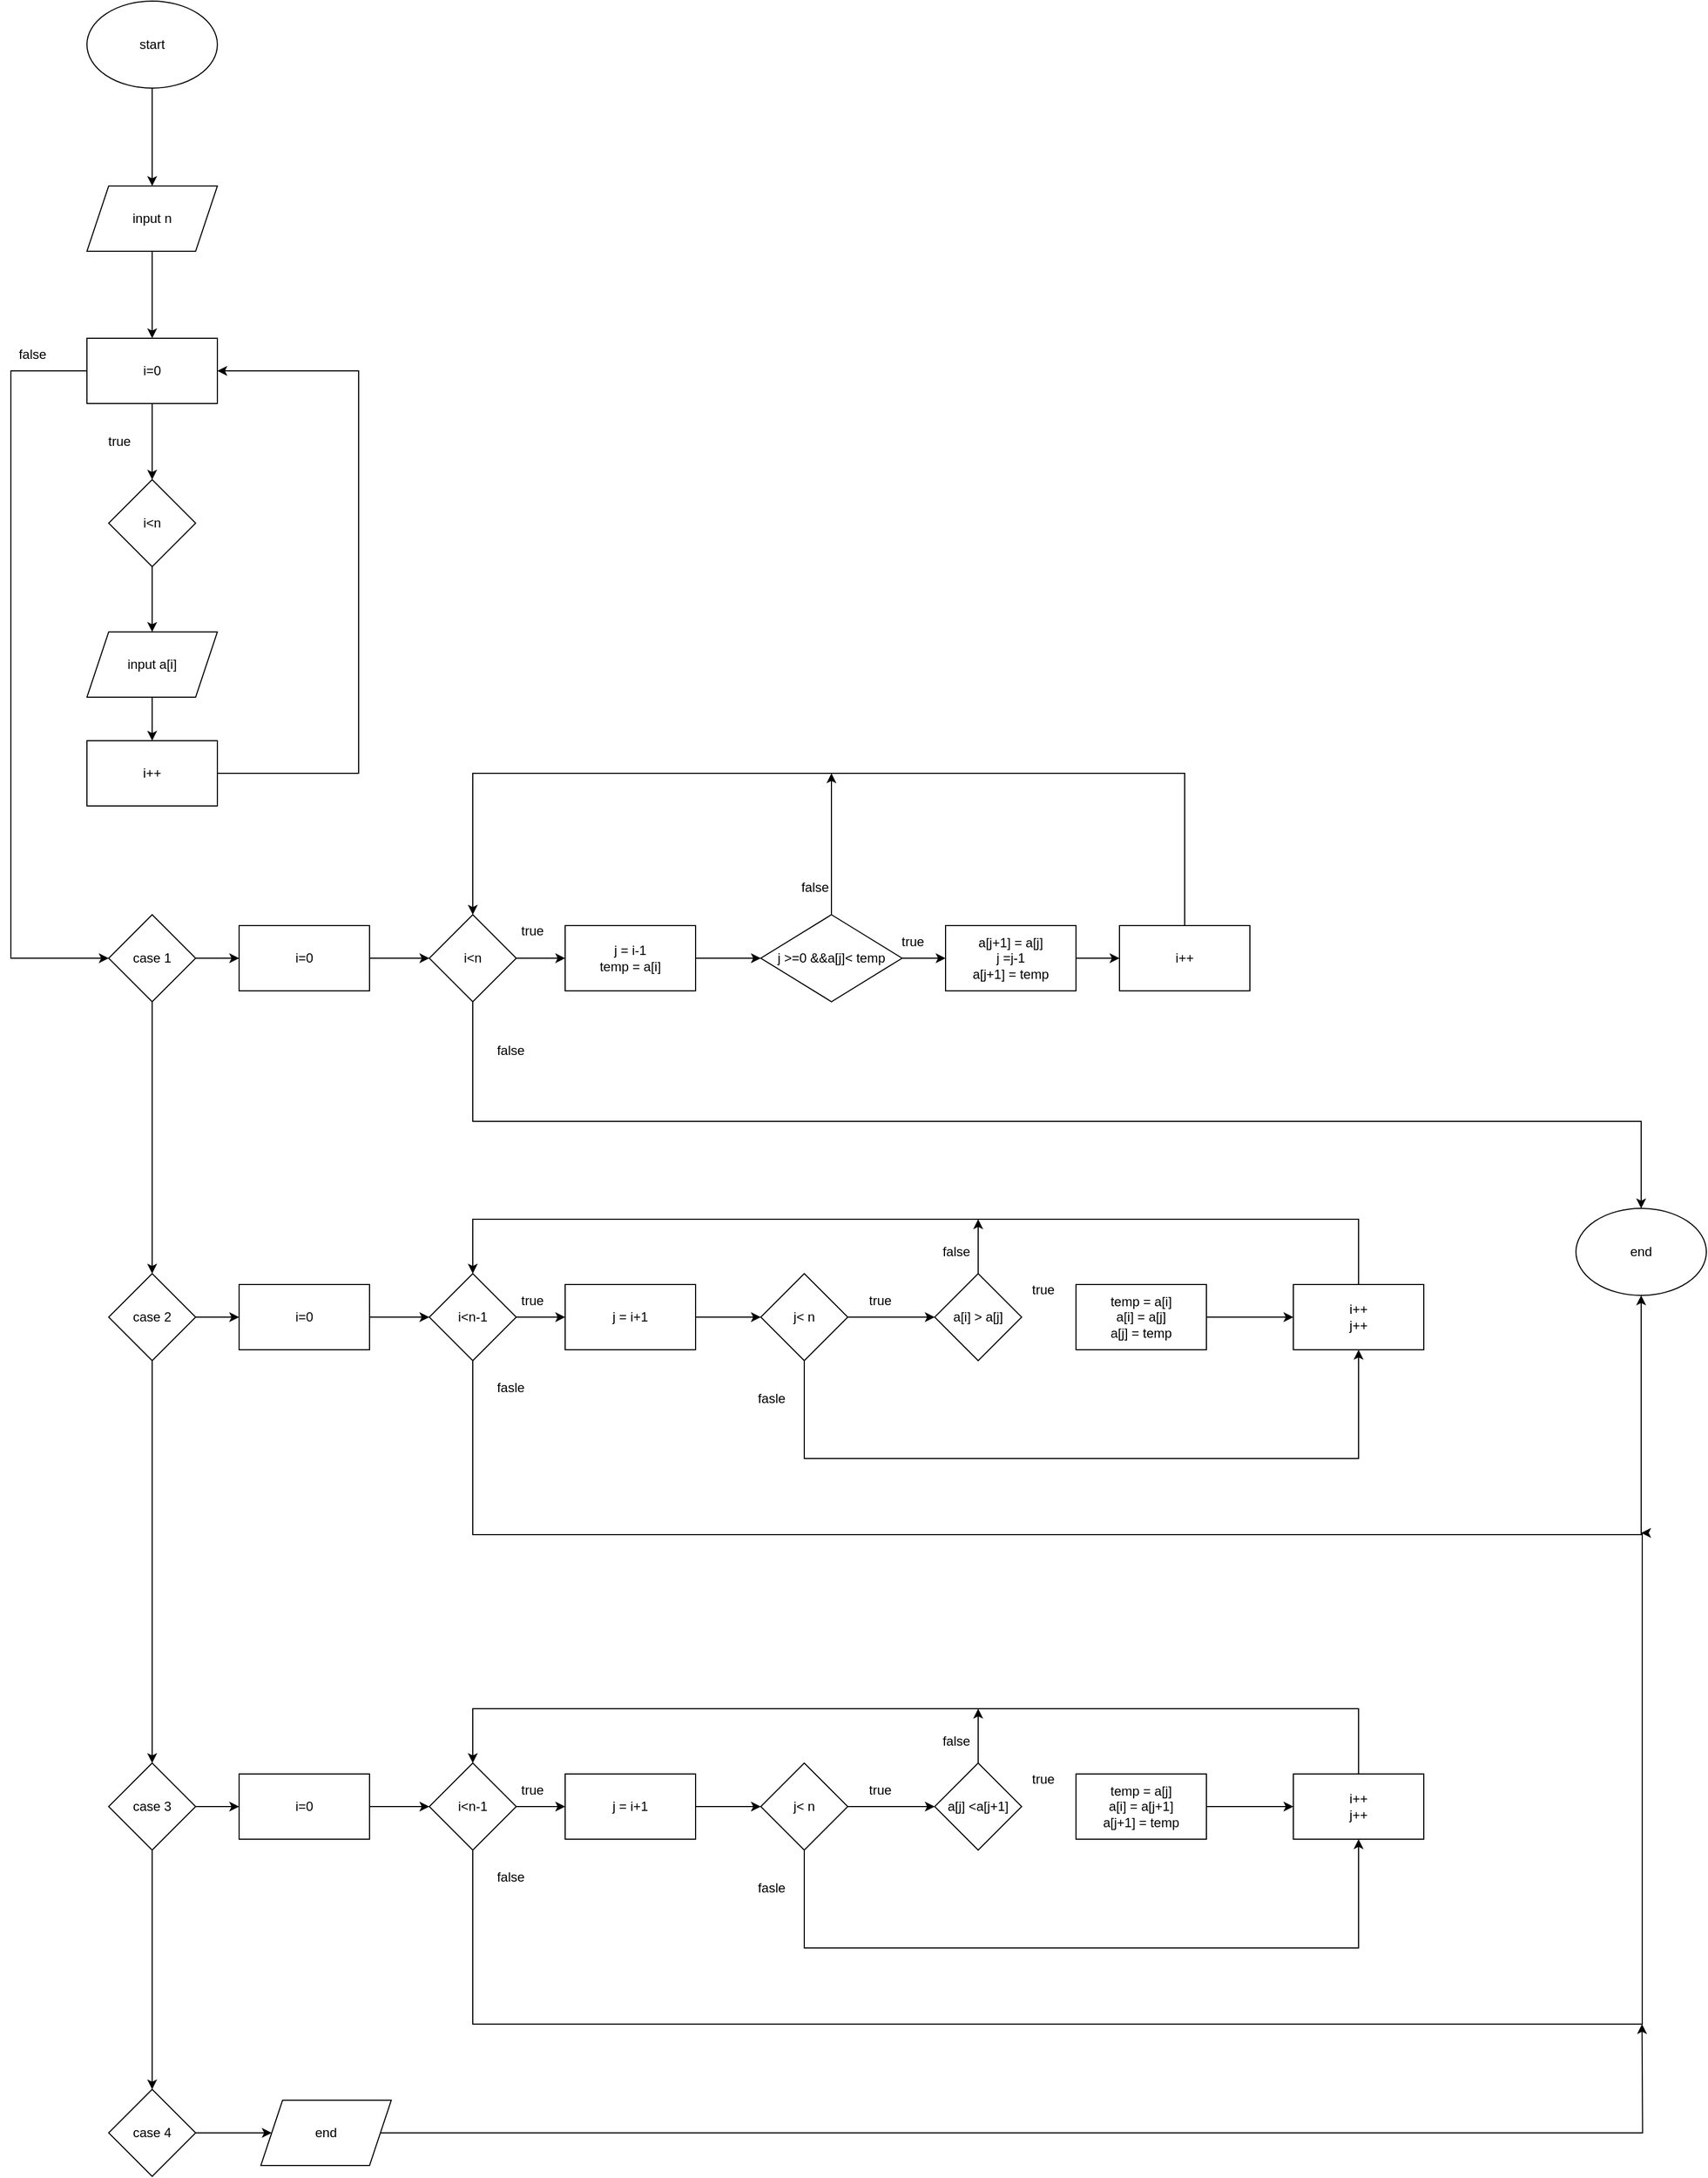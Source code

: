 <mxfile version="22.0.3" type="device">
  <diagram name="Page-1" id="k6vfNAXFA29AEZF9l9jf">
    <mxGraphModel dx="3000" dy="1774" grid="1" gridSize="10" guides="1" tooltips="1" connect="1" arrows="1" fold="1" page="1" pageScale="1" pageWidth="850" pageHeight="1100" math="0" shadow="0">
      <root>
        <mxCell id="0" />
        <mxCell id="1" parent="0" />
        <mxCell id="sLzO8iLMH5BmhepTDq8Z-3" value="" style="edgeStyle=orthogonalEdgeStyle;rounded=0;orthogonalLoop=1;jettySize=auto;html=1;" edge="1" parent="1" source="sLzO8iLMH5BmhepTDq8Z-1" target="sLzO8iLMH5BmhepTDq8Z-2">
          <mxGeometry relative="1" as="geometry" />
        </mxCell>
        <mxCell id="sLzO8iLMH5BmhepTDq8Z-1" value="start" style="ellipse;whiteSpace=wrap;html=1;" vertex="1" parent="1">
          <mxGeometry x="110" y="10" width="120" height="80" as="geometry" />
        </mxCell>
        <mxCell id="sLzO8iLMH5BmhepTDq8Z-8" value="" style="edgeStyle=orthogonalEdgeStyle;rounded=0;orthogonalLoop=1;jettySize=auto;html=1;" edge="1" parent="1" source="sLzO8iLMH5BmhepTDq8Z-2" target="sLzO8iLMH5BmhepTDq8Z-6">
          <mxGeometry relative="1" as="geometry" />
        </mxCell>
        <mxCell id="sLzO8iLMH5BmhepTDq8Z-2" value="input n" style="shape=parallelogram;perimeter=parallelogramPerimeter;whiteSpace=wrap;html=1;fixedSize=1;" vertex="1" parent="1">
          <mxGeometry x="110" y="180" width="120" height="60" as="geometry" />
        </mxCell>
        <mxCell id="sLzO8iLMH5BmhepTDq8Z-11" value="" style="edgeStyle=orthogonalEdgeStyle;rounded=0;orthogonalLoop=1;jettySize=auto;html=1;" edge="1" parent="1" source="sLzO8iLMH5BmhepTDq8Z-4" target="sLzO8iLMH5BmhepTDq8Z-10">
          <mxGeometry relative="1" as="geometry" />
        </mxCell>
        <mxCell id="sLzO8iLMH5BmhepTDq8Z-4" value="i&amp;lt;n" style="rhombus;whiteSpace=wrap;html=1;" vertex="1" parent="1">
          <mxGeometry x="130" y="450" width="80" height="80" as="geometry" />
        </mxCell>
        <mxCell id="sLzO8iLMH5BmhepTDq8Z-9" value="" style="edgeStyle=orthogonalEdgeStyle;rounded=0;orthogonalLoop=1;jettySize=auto;html=1;" edge="1" parent="1" source="sLzO8iLMH5BmhepTDq8Z-6" target="sLzO8iLMH5BmhepTDq8Z-4">
          <mxGeometry relative="1" as="geometry" />
        </mxCell>
        <mxCell id="sLzO8iLMH5BmhepTDq8Z-17" style="edgeStyle=orthogonalEdgeStyle;rounded=0;orthogonalLoop=1;jettySize=auto;html=1;entryX=0;entryY=0.5;entryDx=0;entryDy=0;" edge="1" parent="1" source="sLzO8iLMH5BmhepTDq8Z-6" target="sLzO8iLMH5BmhepTDq8Z-16">
          <mxGeometry relative="1" as="geometry">
            <Array as="points">
              <mxPoint x="40" y="350" />
              <mxPoint x="40" y="890" />
            </Array>
          </mxGeometry>
        </mxCell>
        <mxCell id="sLzO8iLMH5BmhepTDq8Z-6" value="i=0" style="whiteSpace=wrap;html=1;" vertex="1" parent="1">
          <mxGeometry x="110" y="320" width="120" height="60" as="geometry" />
        </mxCell>
        <mxCell id="sLzO8iLMH5BmhepTDq8Z-13" value="" style="edgeStyle=orthogonalEdgeStyle;rounded=0;orthogonalLoop=1;jettySize=auto;html=1;" edge="1" parent="1" source="sLzO8iLMH5BmhepTDq8Z-10" target="sLzO8iLMH5BmhepTDq8Z-12">
          <mxGeometry relative="1" as="geometry" />
        </mxCell>
        <mxCell id="sLzO8iLMH5BmhepTDq8Z-10" value="input a[i]" style="shape=parallelogram;perimeter=parallelogramPerimeter;whiteSpace=wrap;html=1;fixedSize=1;" vertex="1" parent="1">
          <mxGeometry x="110" y="590" width="120" height="60" as="geometry" />
        </mxCell>
        <mxCell id="sLzO8iLMH5BmhepTDq8Z-14" style="edgeStyle=orthogonalEdgeStyle;rounded=0;orthogonalLoop=1;jettySize=auto;html=1;entryX=1;entryY=0.5;entryDx=0;entryDy=0;" edge="1" parent="1" source="sLzO8iLMH5BmhepTDq8Z-12" target="sLzO8iLMH5BmhepTDq8Z-6">
          <mxGeometry relative="1" as="geometry">
            <Array as="points">
              <mxPoint x="360" y="720" />
              <mxPoint x="360" y="350" />
            </Array>
          </mxGeometry>
        </mxCell>
        <mxCell id="sLzO8iLMH5BmhepTDq8Z-12" value="i++" style="rounded=0;whiteSpace=wrap;html=1;" vertex="1" parent="1">
          <mxGeometry x="110" y="690" width="120" height="60" as="geometry" />
        </mxCell>
        <mxCell id="sLzO8iLMH5BmhepTDq8Z-15" value="true" style="text;html=1;strokeColor=none;fillColor=none;align=center;verticalAlign=middle;whiteSpace=wrap;rounded=0;" vertex="1" parent="1">
          <mxGeometry x="110" y="400" width="60" height="30" as="geometry" />
        </mxCell>
        <mxCell id="sLzO8iLMH5BmhepTDq8Z-20" value="" style="edgeStyle=orthogonalEdgeStyle;rounded=0;orthogonalLoop=1;jettySize=auto;html=1;" edge="1" parent="1" source="sLzO8iLMH5BmhepTDq8Z-16" target="sLzO8iLMH5BmhepTDq8Z-19">
          <mxGeometry relative="1" as="geometry" />
        </mxCell>
        <mxCell id="sLzO8iLMH5BmhepTDq8Z-55" value="" style="edgeStyle=orthogonalEdgeStyle;rounded=0;orthogonalLoop=1;jettySize=auto;html=1;" edge="1" parent="1" source="sLzO8iLMH5BmhepTDq8Z-16" target="sLzO8iLMH5BmhepTDq8Z-54">
          <mxGeometry relative="1" as="geometry" />
        </mxCell>
        <mxCell id="sLzO8iLMH5BmhepTDq8Z-16" value="case 1" style="rhombus;whiteSpace=wrap;html=1;" vertex="1" parent="1">
          <mxGeometry x="130" y="850" width="80" height="80" as="geometry" />
        </mxCell>
        <mxCell id="sLzO8iLMH5BmhepTDq8Z-18" value="false" style="text;html=1;strokeColor=none;fillColor=none;align=center;verticalAlign=middle;whiteSpace=wrap;rounded=0;" vertex="1" parent="1">
          <mxGeometry x="30" y="320" width="60" height="30" as="geometry" />
        </mxCell>
        <mxCell id="sLzO8iLMH5BmhepTDq8Z-22" value="" style="edgeStyle=orthogonalEdgeStyle;rounded=0;orthogonalLoop=1;jettySize=auto;html=1;" edge="1" parent="1" source="sLzO8iLMH5BmhepTDq8Z-19" target="sLzO8iLMH5BmhepTDq8Z-21">
          <mxGeometry relative="1" as="geometry" />
        </mxCell>
        <mxCell id="sLzO8iLMH5BmhepTDq8Z-19" value="i=0" style="rounded=0;whiteSpace=wrap;html=1;" vertex="1" parent="1">
          <mxGeometry x="250" y="860" width="120" height="60" as="geometry" />
        </mxCell>
        <mxCell id="sLzO8iLMH5BmhepTDq8Z-24" value="" style="edgeStyle=orthogonalEdgeStyle;rounded=0;orthogonalLoop=1;jettySize=auto;html=1;" edge="1" parent="1" source="sLzO8iLMH5BmhepTDq8Z-21">
          <mxGeometry relative="1" as="geometry">
            <mxPoint x="550" y="890" as="targetPoint" />
          </mxGeometry>
        </mxCell>
        <mxCell id="sLzO8iLMH5BmhepTDq8Z-39" style="edgeStyle=orthogonalEdgeStyle;rounded=0;orthogonalLoop=1;jettySize=auto;html=1;entryX=0.5;entryY=0;entryDx=0;entryDy=0;" edge="1" parent="1" source="sLzO8iLMH5BmhepTDq8Z-21" target="sLzO8iLMH5BmhepTDq8Z-38">
          <mxGeometry relative="1" as="geometry">
            <Array as="points">
              <mxPoint x="465" y="1040" />
              <mxPoint x="1540" y="1040" />
            </Array>
          </mxGeometry>
        </mxCell>
        <mxCell id="sLzO8iLMH5BmhepTDq8Z-21" value="i&amp;lt;n" style="rhombus;whiteSpace=wrap;html=1;" vertex="1" parent="1">
          <mxGeometry x="425" y="850" width="80" height="80" as="geometry" />
        </mxCell>
        <mxCell id="sLzO8iLMH5BmhepTDq8Z-28" value="" style="edgeStyle=orthogonalEdgeStyle;rounded=0;orthogonalLoop=1;jettySize=auto;html=1;" edge="1" parent="1" source="sLzO8iLMH5BmhepTDq8Z-25" target="sLzO8iLMH5BmhepTDq8Z-27">
          <mxGeometry relative="1" as="geometry" />
        </mxCell>
        <mxCell id="sLzO8iLMH5BmhepTDq8Z-25" value="j = i-1&lt;br&gt;temp = a[i]" style="whiteSpace=wrap;html=1;rounded=0;" vertex="1" parent="1">
          <mxGeometry x="550" y="860" width="120" height="60" as="geometry" />
        </mxCell>
        <mxCell id="sLzO8iLMH5BmhepTDq8Z-30" value="" style="edgeStyle=orthogonalEdgeStyle;rounded=0;orthogonalLoop=1;jettySize=auto;html=1;" edge="1" parent="1" source="sLzO8iLMH5BmhepTDq8Z-27" target="sLzO8iLMH5BmhepTDq8Z-29">
          <mxGeometry relative="1" as="geometry" />
        </mxCell>
        <mxCell id="sLzO8iLMH5BmhepTDq8Z-34" style="edgeStyle=orthogonalEdgeStyle;rounded=0;orthogonalLoop=1;jettySize=auto;html=1;" edge="1" parent="1" source="sLzO8iLMH5BmhepTDq8Z-27">
          <mxGeometry relative="1" as="geometry">
            <mxPoint x="795" y="720" as="targetPoint" />
          </mxGeometry>
        </mxCell>
        <mxCell id="sLzO8iLMH5BmhepTDq8Z-27" value="j &amp;gt;=0 &amp;amp;&amp;amp;a[j]&amp;lt; temp" style="rhombus;whiteSpace=wrap;html=1;" vertex="1" parent="1">
          <mxGeometry x="730" y="850" width="130" height="80" as="geometry" />
        </mxCell>
        <mxCell id="sLzO8iLMH5BmhepTDq8Z-57" value="" style="edgeStyle=orthogonalEdgeStyle;rounded=0;orthogonalLoop=1;jettySize=auto;html=1;" edge="1" parent="1" source="sLzO8iLMH5BmhepTDq8Z-29" target="sLzO8iLMH5BmhepTDq8Z-32">
          <mxGeometry relative="1" as="geometry" />
        </mxCell>
        <mxCell id="sLzO8iLMH5BmhepTDq8Z-29" value="a[j+1] = a[j]&lt;br&gt;j =j-1&lt;br&gt;a[j+1] = temp" style="rounded=0;whiteSpace=wrap;html=1;" vertex="1" parent="1">
          <mxGeometry x="900" y="860" width="120" height="60" as="geometry" />
        </mxCell>
        <mxCell id="sLzO8iLMH5BmhepTDq8Z-33" style="edgeStyle=orthogonalEdgeStyle;rounded=0;orthogonalLoop=1;jettySize=auto;html=1;entryX=0.5;entryY=0;entryDx=0;entryDy=0;" edge="1" parent="1" source="sLzO8iLMH5BmhepTDq8Z-32" target="sLzO8iLMH5BmhepTDq8Z-21">
          <mxGeometry relative="1" as="geometry">
            <Array as="points">
              <mxPoint x="1120" y="720" />
              <mxPoint x="465" y="720" />
            </Array>
          </mxGeometry>
        </mxCell>
        <mxCell id="sLzO8iLMH5BmhepTDq8Z-32" value="i++" style="rounded=0;whiteSpace=wrap;html=1;" vertex="1" parent="1">
          <mxGeometry x="1060" y="860" width="120" height="60" as="geometry" />
        </mxCell>
        <mxCell id="sLzO8iLMH5BmhepTDq8Z-35" value="true" style="text;html=1;strokeColor=none;fillColor=none;align=center;verticalAlign=middle;whiteSpace=wrap;rounded=0;" vertex="1" parent="1">
          <mxGeometry x="840" y="860" width="60" height="30" as="geometry" />
        </mxCell>
        <mxCell id="sLzO8iLMH5BmhepTDq8Z-36" value="true" style="text;html=1;strokeColor=none;fillColor=none;align=center;verticalAlign=middle;whiteSpace=wrap;rounded=0;" vertex="1" parent="1">
          <mxGeometry x="490" y="850" width="60" height="30" as="geometry" />
        </mxCell>
        <mxCell id="sLzO8iLMH5BmhepTDq8Z-37" value="false" style="text;html=1;strokeColor=none;fillColor=none;align=center;verticalAlign=middle;whiteSpace=wrap;rounded=0;" vertex="1" parent="1">
          <mxGeometry x="750" y="810" width="60" height="30" as="geometry" />
        </mxCell>
        <mxCell id="sLzO8iLMH5BmhepTDq8Z-38" value="end" style="ellipse;whiteSpace=wrap;html=1;" vertex="1" parent="1">
          <mxGeometry x="1480" y="1120" width="120" height="80" as="geometry" />
        </mxCell>
        <mxCell id="sLzO8iLMH5BmhepTDq8Z-40" value="false" style="text;html=1;strokeColor=none;fillColor=none;align=center;verticalAlign=middle;whiteSpace=wrap;rounded=0;" vertex="1" parent="1">
          <mxGeometry x="470" y="960" width="60" height="30" as="geometry" />
        </mxCell>
        <mxCell id="sLzO8iLMH5BmhepTDq8Z-41" value="" style="edgeStyle=orthogonalEdgeStyle;rounded=0;orthogonalLoop=1;jettySize=auto;html=1;" edge="1" parent="1" source="sLzO8iLMH5BmhepTDq8Z-42" target="sLzO8iLMH5BmhepTDq8Z-44">
          <mxGeometry relative="1" as="geometry" />
        </mxCell>
        <mxCell id="sLzO8iLMH5BmhepTDq8Z-42" value="i=0" style="rounded=0;whiteSpace=wrap;html=1;" vertex="1" parent="1">
          <mxGeometry x="250" y="1190" width="120" height="60" as="geometry" />
        </mxCell>
        <mxCell id="sLzO8iLMH5BmhepTDq8Z-43" value="" style="edgeStyle=orthogonalEdgeStyle;rounded=0;orthogonalLoop=1;jettySize=auto;html=1;" edge="1" parent="1" source="sLzO8iLMH5BmhepTDq8Z-44">
          <mxGeometry relative="1" as="geometry">
            <mxPoint x="550" y="1220" as="targetPoint" />
          </mxGeometry>
        </mxCell>
        <mxCell id="sLzO8iLMH5BmhepTDq8Z-78" style="edgeStyle=orthogonalEdgeStyle;rounded=0;orthogonalLoop=1;jettySize=auto;html=1;entryX=0.5;entryY=1;entryDx=0;entryDy=0;" edge="1" parent="1" source="sLzO8iLMH5BmhepTDq8Z-44" target="sLzO8iLMH5BmhepTDq8Z-38">
          <mxGeometry relative="1" as="geometry">
            <Array as="points">
              <mxPoint x="465" y="1420" />
              <mxPoint x="1540" y="1420" />
            </Array>
          </mxGeometry>
        </mxCell>
        <mxCell id="sLzO8iLMH5BmhepTDq8Z-44" value="i&amp;lt;n-1" style="rhombus;whiteSpace=wrap;html=1;" vertex="1" parent="1">
          <mxGeometry x="425" y="1180" width="80" height="80" as="geometry" />
        </mxCell>
        <mxCell id="sLzO8iLMH5BmhepTDq8Z-45" value="" style="edgeStyle=orthogonalEdgeStyle;rounded=0;orthogonalLoop=1;jettySize=auto;html=1;" edge="1" parent="1">
          <mxGeometry relative="1" as="geometry">
            <mxPoint x="670" y="1220" as="sourcePoint" />
            <mxPoint x="730" y="1220" as="targetPoint" />
          </mxGeometry>
        </mxCell>
        <mxCell id="sLzO8iLMH5BmhepTDq8Z-56" value="" style="edgeStyle=orthogonalEdgeStyle;rounded=0;orthogonalLoop=1;jettySize=auto;html=1;" edge="1" parent="1" source="sLzO8iLMH5BmhepTDq8Z-54" target="sLzO8iLMH5BmhepTDq8Z-42">
          <mxGeometry relative="1" as="geometry" />
        </mxCell>
        <mxCell id="sLzO8iLMH5BmhepTDq8Z-83" value="" style="edgeStyle=orthogonalEdgeStyle;rounded=0;orthogonalLoop=1;jettySize=auto;html=1;" edge="1" parent="1" source="sLzO8iLMH5BmhepTDq8Z-54" target="sLzO8iLMH5BmhepTDq8Z-82">
          <mxGeometry relative="1" as="geometry" />
        </mxCell>
        <mxCell id="sLzO8iLMH5BmhepTDq8Z-54" value="case 2" style="rhombus;whiteSpace=wrap;html=1;" vertex="1" parent="1">
          <mxGeometry x="130" y="1180" width="80" height="80" as="geometry" />
        </mxCell>
        <mxCell id="sLzO8iLMH5BmhepTDq8Z-63" value="" style="edgeStyle=orthogonalEdgeStyle;rounded=0;orthogonalLoop=1;jettySize=auto;html=1;" edge="1" parent="1" source="sLzO8iLMH5BmhepTDq8Z-60" target="sLzO8iLMH5BmhepTDq8Z-62">
          <mxGeometry relative="1" as="geometry" />
        </mxCell>
        <mxCell id="sLzO8iLMH5BmhepTDq8Z-74" style="edgeStyle=orthogonalEdgeStyle;rounded=0;orthogonalLoop=1;jettySize=auto;html=1;entryX=0.5;entryY=1;entryDx=0;entryDy=0;" edge="1" parent="1" source="sLzO8iLMH5BmhepTDq8Z-60" target="sLzO8iLMH5BmhepTDq8Z-66">
          <mxGeometry relative="1" as="geometry">
            <Array as="points">
              <mxPoint x="770" y="1350" />
              <mxPoint x="1280" y="1350" />
            </Array>
          </mxGeometry>
        </mxCell>
        <mxCell id="sLzO8iLMH5BmhepTDq8Z-60" value="j&amp;lt; n" style="rhombus;whiteSpace=wrap;html=1;" vertex="1" parent="1">
          <mxGeometry x="730" y="1180" width="80" height="80" as="geometry" />
        </mxCell>
        <mxCell id="sLzO8iLMH5BmhepTDq8Z-61" value="j = i+1" style="rounded=0;whiteSpace=wrap;html=1;" vertex="1" parent="1">
          <mxGeometry x="550" y="1190" width="120" height="60" as="geometry" />
        </mxCell>
        <mxCell id="sLzO8iLMH5BmhepTDq8Z-69" style="edgeStyle=orthogonalEdgeStyle;rounded=0;orthogonalLoop=1;jettySize=auto;html=1;" edge="1" parent="1" source="sLzO8iLMH5BmhepTDq8Z-62">
          <mxGeometry relative="1" as="geometry">
            <mxPoint x="930" y="1130" as="targetPoint" />
          </mxGeometry>
        </mxCell>
        <mxCell id="sLzO8iLMH5BmhepTDq8Z-62" value="a[i] &amp;gt; a[j]" style="rhombus;whiteSpace=wrap;html=1;" vertex="1" parent="1">
          <mxGeometry x="890" y="1180" width="80" height="80" as="geometry" />
        </mxCell>
        <mxCell id="sLzO8iLMH5BmhepTDq8Z-67" value="" style="edgeStyle=orthogonalEdgeStyle;rounded=0;orthogonalLoop=1;jettySize=auto;html=1;" edge="1" parent="1" source="sLzO8iLMH5BmhepTDq8Z-64" target="sLzO8iLMH5BmhepTDq8Z-66">
          <mxGeometry relative="1" as="geometry">
            <Array as="points">
              <mxPoint x="1190" y="1220" />
              <mxPoint x="1190" y="1220" />
            </Array>
          </mxGeometry>
        </mxCell>
        <mxCell id="sLzO8iLMH5BmhepTDq8Z-64" value="temp = a[i]&lt;br&gt;a[i] = a[j]&lt;br&gt;a[j] = temp" style="rounded=0;whiteSpace=wrap;html=1;" vertex="1" parent="1">
          <mxGeometry x="1020" y="1190" width="120" height="60" as="geometry" />
        </mxCell>
        <mxCell id="sLzO8iLMH5BmhepTDq8Z-68" style="edgeStyle=orthogonalEdgeStyle;rounded=0;orthogonalLoop=1;jettySize=auto;html=1;entryX=0.5;entryY=0;entryDx=0;entryDy=0;" edge="1" parent="1" source="sLzO8iLMH5BmhepTDq8Z-66" target="sLzO8iLMH5BmhepTDq8Z-44">
          <mxGeometry relative="1" as="geometry">
            <Array as="points">
              <mxPoint x="1280" y="1130" />
              <mxPoint x="465" y="1130" />
            </Array>
          </mxGeometry>
        </mxCell>
        <mxCell id="sLzO8iLMH5BmhepTDq8Z-66" value="i++&lt;br&gt;j++" style="whiteSpace=wrap;html=1;rounded=0;" vertex="1" parent="1">
          <mxGeometry x="1220" y="1190" width="120" height="60" as="geometry" />
        </mxCell>
        <mxCell id="sLzO8iLMH5BmhepTDq8Z-70" value="true" style="text;html=1;strokeColor=none;fillColor=none;align=center;verticalAlign=middle;whiteSpace=wrap;rounded=0;" vertex="1" parent="1">
          <mxGeometry x="490" y="1190" width="60" height="30" as="geometry" />
        </mxCell>
        <mxCell id="sLzO8iLMH5BmhepTDq8Z-71" value="true" style="text;html=1;strokeColor=none;fillColor=none;align=center;verticalAlign=middle;whiteSpace=wrap;rounded=0;" vertex="1" parent="1">
          <mxGeometry x="810" y="1190" width="60" height="30" as="geometry" />
        </mxCell>
        <mxCell id="sLzO8iLMH5BmhepTDq8Z-72" value="true" style="text;html=1;strokeColor=none;fillColor=none;align=center;verticalAlign=middle;whiteSpace=wrap;rounded=0;" vertex="1" parent="1">
          <mxGeometry x="960" y="1180" width="60" height="30" as="geometry" />
        </mxCell>
        <mxCell id="sLzO8iLMH5BmhepTDq8Z-73" value="false" style="text;html=1;strokeColor=none;fillColor=none;align=center;verticalAlign=middle;whiteSpace=wrap;rounded=0;" vertex="1" parent="1">
          <mxGeometry x="880" y="1145" width="60" height="30" as="geometry" />
        </mxCell>
        <mxCell id="sLzO8iLMH5BmhepTDq8Z-75" value="fasle" style="text;html=1;strokeColor=none;fillColor=none;align=center;verticalAlign=middle;whiteSpace=wrap;rounded=0;" vertex="1" parent="1">
          <mxGeometry x="710" y="1280" width="60" height="30" as="geometry" />
        </mxCell>
        <mxCell id="sLzO8iLMH5BmhepTDq8Z-81" value="fasle" style="text;html=1;strokeColor=none;fillColor=none;align=center;verticalAlign=middle;whiteSpace=wrap;rounded=0;" vertex="1" parent="1">
          <mxGeometry x="470" y="1270" width="60" height="30" as="geometry" />
        </mxCell>
        <mxCell id="sLzO8iLMH5BmhepTDq8Z-105" value="" style="edgeStyle=orthogonalEdgeStyle;rounded=0;orthogonalLoop=1;jettySize=auto;html=1;" edge="1" parent="1" source="sLzO8iLMH5BmhepTDq8Z-82" target="sLzO8iLMH5BmhepTDq8Z-85">
          <mxGeometry relative="1" as="geometry" />
        </mxCell>
        <mxCell id="sLzO8iLMH5BmhepTDq8Z-109" value="" style="edgeStyle=orthogonalEdgeStyle;rounded=0;orthogonalLoop=1;jettySize=auto;html=1;" edge="1" parent="1" source="sLzO8iLMH5BmhepTDq8Z-82" target="sLzO8iLMH5BmhepTDq8Z-108">
          <mxGeometry relative="1" as="geometry" />
        </mxCell>
        <mxCell id="sLzO8iLMH5BmhepTDq8Z-82" value="case 3" style="rhombus;whiteSpace=wrap;html=1;" vertex="1" parent="1">
          <mxGeometry x="130" y="1630" width="80" height="80" as="geometry" />
        </mxCell>
        <mxCell id="sLzO8iLMH5BmhepTDq8Z-84" value="" style="edgeStyle=orthogonalEdgeStyle;rounded=0;orthogonalLoop=1;jettySize=auto;html=1;" edge="1" parent="1" source="sLzO8iLMH5BmhepTDq8Z-85" target="sLzO8iLMH5BmhepTDq8Z-87">
          <mxGeometry relative="1" as="geometry" />
        </mxCell>
        <mxCell id="sLzO8iLMH5BmhepTDq8Z-85" value="i=0" style="rounded=0;whiteSpace=wrap;html=1;" vertex="1" parent="1">
          <mxGeometry x="250" y="1640" width="120" height="60" as="geometry" />
        </mxCell>
        <mxCell id="sLzO8iLMH5BmhepTDq8Z-86" value="" style="edgeStyle=orthogonalEdgeStyle;rounded=0;orthogonalLoop=1;jettySize=auto;html=1;" edge="1" parent="1" source="sLzO8iLMH5BmhepTDq8Z-87">
          <mxGeometry relative="1" as="geometry">
            <mxPoint x="550" y="1670" as="targetPoint" />
          </mxGeometry>
        </mxCell>
        <mxCell id="sLzO8iLMH5BmhepTDq8Z-106" style="edgeStyle=orthogonalEdgeStyle;rounded=0;orthogonalLoop=1;jettySize=auto;html=1;" edge="1" parent="1" source="sLzO8iLMH5BmhepTDq8Z-87">
          <mxGeometry relative="1" as="geometry">
            <mxPoint x="1540" y="1418.4" as="targetPoint" />
            <Array as="points">
              <mxPoint x="465" y="1870" />
              <mxPoint x="1541" y="1870" />
            </Array>
          </mxGeometry>
        </mxCell>
        <mxCell id="sLzO8iLMH5BmhepTDq8Z-87" value="i&amp;lt;n-1" style="rhombus;whiteSpace=wrap;html=1;" vertex="1" parent="1">
          <mxGeometry x="425" y="1630" width="80" height="80" as="geometry" />
        </mxCell>
        <mxCell id="sLzO8iLMH5BmhepTDq8Z-88" value="" style="edgeStyle=orthogonalEdgeStyle;rounded=0;orthogonalLoop=1;jettySize=auto;html=1;" edge="1" parent="1">
          <mxGeometry relative="1" as="geometry">
            <mxPoint x="670" y="1670" as="sourcePoint" />
            <mxPoint x="730" y="1670" as="targetPoint" />
          </mxGeometry>
        </mxCell>
        <mxCell id="sLzO8iLMH5BmhepTDq8Z-89" value="" style="edgeStyle=orthogonalEdgeStyle;rounded=0;orthogonalLoop=1;jettySize=auto;html=1;" edge="1" parent="1" source="sLzO8iLMH5BmhepTDq8Z-91" target="sLzO8iLMH5BmhepTDq8Z-94">
          <mxGeometry relative="1" as="geometry" />
        </mxCell>
        <mxCell id="sLzO8iLMH5BmhepTDq8Z-90" style="edgeStyle=orthogonalEdgeStyle;rounded=0;orthogonalLoop=1;jettySize=auto;html=1;entryX=0.5;entryY=1;entryDx=0;entryDy=0;" edge="1" parent="1" source="sLzO8iLMH5BmhepTDq8Z-91" target="sLzO8iLMH5BmhepTDq8Z-98">
          <mxGeometry relative="1" as="geometry">
            <Array as="points">
              <mxPoint x="770" y="1800" />
              <mxPoint x="1280" y="1800" />
            </Array>
          </mxGeometry>
        </mxCell>
        <mxCell id="sLzO8iLMH5BmhepTDq8Z-91" value="j&amp;lt; n" style="rhombus;whiteSpace=wrap;html=1;" vertex="1" parent="1">
          <mxGeometry x="730" y="1630" width="80" height="80" as="geometry" />
        </mxCell>
        <mxCell id="sLzO8iLMH5BmhepTDq8Z-92" value="j = i+1" style="rounded=0;whiteSpace=wrap;html=1;" vertex="1" parent="1">
          <mxGeometry x="550" y="1640" width="120" height="60" as="geometry" />
        </mxCell>
        <mxCell id="sLzO8iLMH5BmhepTDq8Z-93" style="edgeStyle=orthogonalEdgeStyle;rounded=0;orthogonalLoop=1;jettySize=auto;html=1;" edge="1" parent="1" source="sLzO8iLMH5BmhepTDq8Z-94">
          <mxGeometry relative="1" as="geometry">
            <mxPoint x="930" y="1580" as="targetPoint" />
          </mxGeometry>
        </mxCell>
        <mxCell id="sLzO8iLMH5BmhepTDq8Z-94" value="a[j] &amp;lt;a[j+1]" style="rhombus;whiteSpace=wrap;html=1;" vertex="1" parent="1">
          <mxGeometry x="890" y="1630" width="80" height="80" as="geometry" />
        </mxCell>
        <mxCell id="sLzO8iLMH5BmhepTDq8Z-95" value="" style="edgeStyle=orthogonalEdgeStyle;rounded=0;orthogonalLoop=1;jettySize=auto;html=1;" edge="1" parent="1" source="sLzO8iLMH5BmhepTDq8Z-96" target="sLzO8iLMH5BmhepTDq8Z-98">
          <mxGeometry relative="1" as="geometry">
            <Array as="points">
              <mxPoint x="1190" y="1670" />
              <mxPoint x="1190" y="1670" />
            </Array>
          </mxGeometry>
        </mxCell>
        <mxCell id="sLzO8iLMH5BmhepTDq8Z-96" value="temp = a[j]&lt;br&gt;a[i] = a[j+1]&lt;br&gt;a[j+1] = temp" style="rounded=0;whiteSpace=wrap;html=1;" vertex="1" parent="1">
          <mxGeometry x="1020" y="1640" width="120" height="60" as="geometry" />
        </mxCell>
        <mxCell id="sLzO8iLMH5BmhepTDq8Z-97" style="edgeStyle=orthogonalEdgeStyle;rounded=0;orthogonalLoop=1;jettySize=auto;html=1;entryX=0.5;entryY=0;entryDx=0;entryDy=0;" edge="1" parent="1" source="sLzO8iLMH5BmhepTDq8Z-98" target="sLzO8iLMH5BmhepTDq8Z-87">
          <mxGeometry relative="1" as="geometry">
            <Array as="points">
              <mxPoint x="1280" y="1580" />
              <mxPoint x="465" y="1580" />
            </Array>
          </mxGeometry>
        </mxCell>
        <mxCell id="sLzO8iLMH5BmhepTDq8Z-98" value="i++&lt;br&gt;j++" style="whiteSpace=wrap;html=1;rounded=0;" vertex="1" parent="1">
          <mxGeometry x="1220" y="1640" width="120" height="60" as="geometry" />
        </mxCell>
        <mxCell id="sLzO8iLMH5BmhepTDq8Z-99" value="true" style="text;html=1;strokeColor=none;fillColor=none;align=center;verticalAlign=middle;whiteSpace=wrap;rounded=0;" vertex="1" parent="1">
          <mxGeometry x="490" y="1640" width="60" height="30" as="geometry" />
        </mxCell>
        <mxCell id="sLzO8iLMH5BmhepTDq8Z-100" value="true" style="text;html=1;strokeColor=none;fillColor=none;align=center;verticalAlign=middle;whiteSpace=wrap;rounded=0;" vertex="1" parent="1">
          <mxGeometry x="810" y="1640" width="60" height="30" as="geometry" />
        </mxCell>
        <mxCell id="sLzO8iLMH5BmhepTDq8Z-101" value="true" style="text;html=1;strokeColor=none;fillColor=none;align=center;verticalAlign=middle;whiteSpace=wrap;rounded=0;" vertex="1" parent="1">
          <mxGeometry x="960" y="1630" width="60" height="30" as="geometry" />
        </mxCell>
        <mxCell id="sLzO8iLMH5BmhepTDq8Z-102" value="false" style="text;html=1;strokeColor=none;fillColor=none;align=center;verticalAlign=middle;whiteSpace=wrap;rounded=0;" vertex="1" parent="1">
          <mxGeometry x="880" y="1595" width="60" height="30" as="geometry" />
        </mxCell>
        <mxCell id="sLzO8iLMH5BmhepTDq8Z-103" value="fasle" style="text;html=1;strokeColor=none;fillColor=none;align=center;verticalAlign=middle;whiteSpace=wrap;rounded=0;" vertex="1" parent="1">
          <mxGeometry x="710" y="1730" width="60" height="30" as="geometry" />
        </mxCell>
        <mxCell id="sLzO8iLMH5BmhepTDq8Z-107" value="false" style="text;html=1;strokeColor=none;fillColor=none;align=center;verticalAlign=middle;whiteSpace=wrap;rounded=0;" vertex="1" parent="1">
          <mxGeometry x="470" y="1720" width="60" height="30" as="geometry" />
        </mxCell>
        <mxCell id="sLzO8iLMH5BmhepTDq8Z-111" value="" style="edgeStyle=orthogonalEdgeStyle;rounded=0;orthogonalLoop=1;jettySize=auto;html=1;" edge="1" parent="1" source="sLzO8iLMH5BmhepTDq8Z-108" target="sLzO8iLMH5BmhepTDq8Z-110">
          <mxGeometry relative="1" as="geometry" />
        </mxCell>
        <mxCell id="sLzO8iLMH5BmhepTDq8Z-108" value="case 4" style="rhombus;whiteSpace=wrap;html=1;" vertex="1" parent="1">
          <mxGeometry x="130" y="1930" width="80" height="80" as="geometry" />
        </mxCell>
        <mxCell id="sLzO8iLMH5BmhepTDq8Z-112" style="edgeStyle=orthogonalEdgeStyle;rounded=0;orthogonalLoop=1;jettySize=auto;html=1;" edge="1" parent="1" source="sLzO8iLMH5BmhepTDq8Z-110">
          <mxGeometry relative="1" as="geometry">
            <mxPoint x="1540.8" y="1870" as="targetPoint" />
          </mxGeometry>
        </mxCell>
        <mxCell id="sLzO8iLMH5BmhepTDq8Z-110" value="end" style="shape=parallelogram;perimeter=parallelogramPerimeter;whiteSpace=wrap;html=1;fixedSize=1;" vertex="1" parent="1">
          <mxGeometry x="270" y="1940" width="120" height="60" as="geometry" />
        </mxCell>
      </root>
    </mxGraphModel>
  </diagram>
</mxfile>
